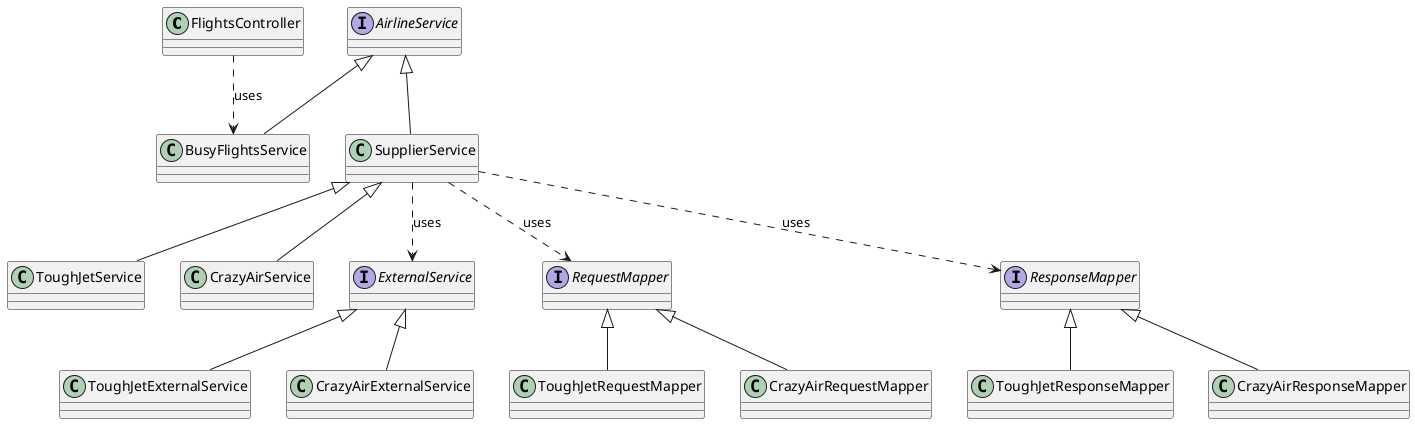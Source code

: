 @startuml

class FlightsController
class BusyFlightsService
FlightsController ..> BusyFlightsService: uses

interface AirlineService
class SupplierService
class ToughJetService
class CrazyAirService

AirlineService <|-- BusyFlightsService
AirlineService <|-- SupplierService
SupplierService <|-- ToughJetService
SupplierService <|-- CrazyAirService

interface ExternalService
class ToughJetExternalService
class CrazyAirExternalService

ExternalService <|-- ToughJetExternalService
ExternalService <|-- CrazyAirExternalService

interface RequestMapper
class ToughJetRequestMapper
class CrazyAirRequestMapper

RequestMapper <|-- ToughJetRequestMapper
RequestMapper <|-- CrazyAirRequestMapper

interface ResponseMapper
class ToughJetResponseMapper
class CrazyAirResponseMapper

ResponseMapper <|-- ToughJetResponseMapper
ResponseMapper <|-- CrazyAirResponseMapper


SupplierService ..> RequestMapper: uses
SupplierService ..> ExternalService: uses
SupplierService ..> ResponseMapper: uses

@enduml